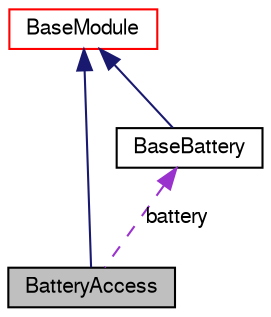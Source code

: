 digraph G
{
  edge [fontname="FreeSans",fontsize="10",labelfontname="FreeSans",labelfontsize="10"];
  node [fontname="FreeSans",fontsize="10",shape=record];
  Node1 [label="BatteryAccess",height=0.2,width=0.4,color="black", fillcolor="grey75", style="filled" fontcolor="black"];
  Node2 -> Node1 [dir=back,color="midnightblue",fontsize="10",style="solid",fontname="FreeSans"];
  Node2 [label="BaseModule",height=0.2,width=0.4,color="red", fillcolor="white", style="filled",URL="$a00026.html",tooltip="Base class for all simple modules of a host."];
  Node3 -> Node1 [dir=back,color="darkorchid3",fontsize="10",style="dashed",label="battery",fontname="FreeSans"];
  Node3 [label="BaseBattery",height=0.2,width=0.4,color="black", fillcolor="white", style="filled",URL="$a00016.html",tooltip="Base class for any power source."];
  Node2 -> Node3 [dir=back,color="midnightblue",fontsize="10",style="solid",fontname="FreeSans"];
}
